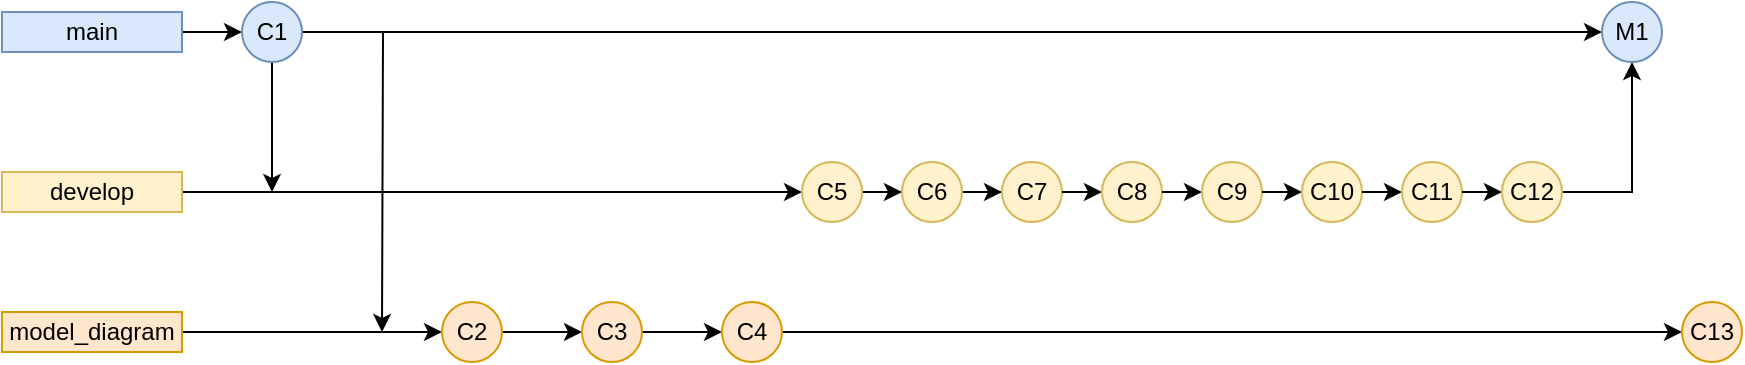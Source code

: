 <mxfile version="20.8.10" type="device"><diagram id="yPxyJZ8AM_hMuL3Unpa9" name="gitflow"><mxGraphModel dx="874" dy="561" grid="1" gridSize="10" guides="1" tooltips="1" connect="1" arrows="1" fold="1" page="1" pageScale="1" pageWidth="850" pageHeight="1100" math="0" shadow="0"><root><mxCell id="0"/><mxCell id="1" parent="0"/><mxCell id="pqEM0l-QrRan-0Vn9kkv-190" style="edgeStyle=orthogonalEdgeStyle;rounded=0;orthogonalLoop=1;jettySize=auto;html=1;exitX=1;exitY=0.5;exitDx=0;exitDy=0;entryX=0;entryY=0.5;entryDx=0;entryDy=0;" parent="1" source="7" target="pqEM0l-QrRan-0Vn9kkv-188" edge="1"><mxGeometry relative="1" as="geometry"/></mxCell><mxCell id="7" value="main" style="text;html=1;strokeColor=#6c8ebf;fillColor=#dae8fc;align=center;verticalAlign=middle;whiteSpace=wrap;rounded=0;" parent="1" vertex="1"><mxGeometry x="40" y="40" width="90" height="20" as="geometry"/></mxCell><mxCell id="pqEM0l-QrRan-0Vn9kkv-194" style="edgeStyle=orthogonalEdgeStyle;rounded=0;orthogonalLoop=1;jettySize=auto;html=1;exitX=1;exitY=0.5;exitDx=0;exitDy=0;" parent="1" source="102" edge="1"><mxGeometry relative="1" as="geometry"><mxPoint x="440" y="130" as="targetPoint"/></mxGeometry></mxCell><mxCell id="102" value="develop" style="text;html=1;strokeColor=#d6b656;fillColor=#fff2cc;align=center;verticalAlign=middle;whiteSpace=wrap;rounded=0;" parent="1" vertex="1"><mxGeometry x="40" y="120" width="90" height="20" as="geometry"/></mxCell><mxCell id="Gikyz8ysj2WtHKZXGGJe-102" style="edgeStyle=orthogonalEdgeStyle;rounded=0;orthogonalLoop=1;jettySize=auto;html=1;" parent="1" source="pqEM0l-QrRan-0Vn9kkv-188" edge="1"><mxGeometry relative="1" as="geometry"><mxPoint x="175" y="130" as="targetPoint"/></mxGeometry></mxCell><mxCell id="Gikyz8ysj2WtHKZXGGJe-104" style="edgeStyle=orthogonalEdgeStyle;rounded=0;orthogonalLoop=1;jettySize=auto;html=1;" parent="1" source="pqEM0l-QrRan-0Vn9kkv-188" edge="1"><mxGeometry relative="1" as="geometry"><mxPoint x="230" y="200" as="targetPoint"/></mxGeometry></mxCell><mxCell id="rJvlNm9ObDPqO7vKXEr3-125" style="edgeStyle=orthogonalEdgeStyle;rounded=0;orthogonalLoop=1;jettySize=auto;html=1;" parent="1" source="pqEM0l-QrRan-0Vn9kkv-188" edge="1"><mxGeometry relative="1" as="geometry"><mxPoint x="840" y="50" as="targetPoint"/></mxGeometry></mxCell><mxCell id="pqEM0l-QrRan-0Vn9kkv-188" value="C1" style="ellipse;whiteSpace=wrap;html=1;aspect=fixed;fillColor=#dae8fc;strokeColor=#6c8ebf;" parent="1" vertex="1"><mxGeometry x="160" y="35" width="30" height="30" as="geometry"/></mxCell><mxCell id="pqEM0l-QrRan-0Vn9kkv-201" style="edgeStyle=orthogonalEdgeStyle;rounded=0;orthogonalLoop=1;jettySize=auto;html=1;" parent="1" source="pqEM0l-QrRan-0Vn9kkv-196" edge="1"><mxGeometry relative="1" as="geometry"><mxPoint x="260" y="200" as="targetPoint"/></mxGeometry></mxCell><mxCell id="pqEM0l-QrRan-0Vn9kkv-196" value="model_diagram" style="rounded=0;whiteSpace=wrap;html=1;fillColor=#ffe6cc;strokeColor=#d79b00;" parent="1" vertex="1"><mxGeometry x="40" y="190" width="90" height="20" as="geometry"/></mxCell><mxCell id="pqEM0l-QrRan-0Vn9kkv-206" style="edgeStyle=orthogonalEdgeStyle;rounded=0;orthogonalLoop=1;jettySize=auto;html=1;" parent="1" source="pqEM0l-QrRan-0Vn9kkv-205" edge="1"><mxGeometry relative="1" as="geometry"><mxPoint x="330" y="200" as="targetPoint"/></mxGeometry></mxCell><mxCell id="pqEM0l-QrRan-0Vn9kkv-205" value="C2" style="ellipse;whiteSpace=wrap;html=1;aspect=fixed;fillColor=#ffe6cc;strokeColor=#d79b00;" parent="1" vertex="1"><mxGeometry x="260" y="185" width="30" height="30" as="geometry"/></mxCell><mxCell id="Gikyz8ysj2WtHKZXGGJe-107" style="edgeStyle=orthogonalEdgeStyle;rounded=0;orthogonalLoop=1;jettySize=auto;html=1;entryX=0;entryY=0.5;entryDx=0;entryDy=0;" parent="1" source="Gikyz8ysj2WtHKZXGGJe-105" target="Gikyz8ysj2WtHKZXGGJe-106" edge="1"><mxGeometry relative="1" as="geometry"/></mxCell><mxCell id="Gikyz8ysj2WtHKZXGGJe-105" value="C3" style="ellipse;whiteSpace=wrap;html=1;aspect=fixed;fillColor=#ffe6cc;strokeColor=#d79b00;" parent="1" vertex="1"><mxGeometry x="330" y="185" width="30" height="30" as="geometry"/></mxCell><mxCell id="demVcD2zg3Aa2aXN3XZ8-102" style="edgeStyle=orthogonalEdgeStyle;rounded=0;orthogonalLoop=1;jettySize=auto;html=1;" edge="1" parent="1" source="Gikyz8ysj2WtHKZXGGJe-106"><mxGeometry relative="1" as="geometry"><mxPoint x="880" y="200" as="targetPoint"/></mxGeometry></mxCell><mxCell id="Gikyz8ysj2WtHKZXGGJe-106" value="C4" style="ellipse;whiteSpace=wrap;html=1;aspect=fixed;fillColor=#ffe6cc;strokeColor=#d79b00;" parent="1" vertex="1"><mxGeometry x="400" y="185" width="30" height="30" as="geometry"/></mxCell><mxCell id="rJvlNm9ObDPqO7vKXEr3-104" style="edgeStyle=orthogonalEdgeStyle;rounded=0;orthogonalLoop=1;jettySize=auto;html=1;entryX=0;entryY=0.5;entryDx=0;entryDy=0;" parent="1" source="rJvlNm9ObDPqO7vKXEr3-102" target="rJvlNm9ObDPqO7vKXEr3-103" edge="1"><mxGeometry relative="1" as="geometry"/></mxCell><mxCell id="rJvlNm9ObDPqO7vKXEr3-102" value="C5" style="ellipse;whiteSpace=wrap;html=1;aspect=fixed;fillColor=#fff2cc;strokeColor=#d6b656;" parent="1" vertex="1"><mxGeometry x="440" y="115" width="30" height="30" as="geometry"/></mxCell><mxCell id="rJvlNm9ObDPqO7vKXEr3-106" style="edgeStyle=orthogonalEdgeStyle;rounded=0;orthogonalLoop=1;jettySize=auto;html=1;entryX=0;entryY=0.5;entryDx=0;entryDy=0;" parent="1" source="rJvlNm9ObDPqO7vKXEr3-103" target="rJvlNm9ObDPqO7vKXEr3-105" edge="1"><mxGeometry relative="1" as="geometry"/></mxCell><mxCell id="rJvlNm9ObDPqO7vKXEr3-103" value="C6" style="ellipse;whiteSpace=wrap;html=1;aspect=fixed;fillColor=#fff2cc;strokeColor=#d6b656;" parent="1" vertex="1"><mxGeometry x="490" y="115" width="30" height="30" as="geometry"/></mxCell><mxCell id="rJvlNm9ObDPqO7vKXEr3-105" value="C7" style="ellipse;whiteSpace=wrap;html=1;aspect=fixed;fillColor=#fff2cc;strokeColor=#d6b656;" parent="1" vertex="1"><mxGeometry x="540" y="115" width="30" height="30" as="geometry"/></mxCell><mxCell id="rJvlNm9ObDPqO7vKXEr3-109" style="edgeStyle=orthogonalEdgeStyle;rounded=0;orthogonalLoop=1;jettySize=auto;html=1;entryX=0;entryY=0.5;entryDx=0;entryDy=0;" parent="1" target="rJvlNm9ObDPqO7vKXEr3-110" edge="1"><mxGeometry relative="1" as="geometry"><mxPoint x="570" y="130" as="sourcePoint"/></mxGeometry></mxCell><mxCell id="rJvlNm9ObDPqO7vKXEr3-110" value="C8" style="ellipse;whiteSpace=wrap;html=1;aspect=fixed;fillColor=#fff2cc;strokeColor=#d6b656;" parent="1" vertex="1"><mxGeometry x="590" y="115" width="30" height="30" as="geometry"/></mxCell><mxCell id="rJvlNm9ObDPqO7vKXEr3-117" style="edgeStyle=orthogonalEdgeStyle;rounded=0;orthogonalLoop=1;jettySize=auto;html=1;entryX=0;entryY=0.5;entryDx=0;entryDy=0;" parent="1" target="rJvlNm9ObDPqO7vKXEr3-118" edge="1"><mxGeometry relative="1" as="geometry"><mxPoint x="620.0" y="130" as="sourcePoint"/></mxGeometry></mxCell><mxCell id="rJvlNm9ObDPqO7vKXEr3-118" value="C9" style="ellipse;whiteSpace=wrap;html=1;aspect=fixed;fillColor=#fff2cc;strokeColor=#d6b656;" parent="1" vertex="1"><mxGeometry x="640" y="115" width="30" height="30" as="geometry"/></mxCell><mxCell id="rJvlNm9ObDPqO7vKXEr3-119" style="edgeStyle=orthogonalEdgeStyle;rounded=0;orthogonalLoop=1;jettySize=auto;html=1;entryX=0;entryY=0.5;entryDx=0;entryDy=0;" parent="1" target="rJvlNm9ObDPqO7vKXEr3-120" edge="1"><mxGeometry relative="1" as="geometry"><mxPoint x="670" y="130" as="sourcePoint"/></mxGeometry></mxCell><mxCell id="rJvlNm9ObDPqO7vKXEr3-120" value="C10" style="ellipse;whiteSpace=wrap;html=1;aspect=fixed;fillColor=#fff2cc;strokeColor=#d6b656;" parent="1" vertex="1"><mxGeometry x="690" y="115" width="30" height="30" as="geometry"/></mxCell><mxCell id="rJvlNm9ObDPqO7vKXEr3-121" style="edgeStyle=orthogonalEdgeStyle;rounded=0;orthogonalLoop=1;jettySize=auto;html=1;entryX=0;entryY=0.5;entryDx=0;entryDy=0;" parent="1" target="rJvlNm9ObDPqO7vKXEr3-122" edge="1"><mxGeometry relative="1" as="geometry"><mxPoint x="720" y="130" as="sourcePoint"/></mxGeometry></mxCell><mxCell id="rJvlNm9ObDPqO7vKXEr3-122" value="C11" style="ellipse;whiteSpace=wrap;html=1;aspect=fixed;fillColor=#fff2cc;strokeColor=#d6b656;" parent="1" vertex="1"><mxGeometry x="740" y="115" width="30" height="30" as="geometry"/></mxCell><mxCell id="rJvlNm9ObDPqO7vKXEr3-123" style="edgeStyle=orthogonalEdgeStyle;rounded=0;orthogonalLoop=1;jettySize=auto;html=1;entryX=0;entryY=0.5;entryDx=0;entryDy=0;" parent="1" target="rJvlNm9ObDPqO7vKXEr3-124" edge="1"><mxGeometry relative="1" as="geometry"><mxPoint x="770" y="130" as="sourcePoint"/></mxGeometry></mxCell><mxCell id="rJvlNm9ObDPqO7vKXEr3-127" style="edgeStyle=orthogonalEdgeStyle;rounded=0;orthogonalLoop=1;jettySize=auto;html=1;entryX=0.5;entryY=1;entryDx=0;entryDy=0;" parent="1" source="rJvlNm9ObDPqO7vKXEr3-124" target="rJvlNm9ObDPqO7vKXEr3-126" edge="1"><mxGeometry relative="1" as="geometry"/></mxCell><mxCell id="rJvlNm9ObDPqO7vKXEr3-124" value="C12" style="ellipse;whiteSpace=wrap;html=1;aspect=fixed;fillColor=#fff2cc;strokeColor=#d6b656;" parent="1" vertex="1"><mxGeometry x="790" y="115" width="30" height="30" as="geometry"/></mxCell><mxCell id="rJvlNm9ObDPqO7vKXEr3-126" value="M1" style="ellipse;whiteSpace=wrap;html=1;aspect=fixed;fillColor=#dae8fc;strokeColor=#6c8ebf;" parent="1" vertex="1"><mxGeometry x="840" y="35" width="30" height="30" as="geometry"/></mxCell><mxCell id="demVcD2zg3Aa2aXN3XZ8-103" value="C13" style="ellipse;whiteSpace=wrap;html=1;aspect=fixed;fillColor=#ffe6cc;strokeColor=#d79b00;" vertex="1" parent="1"><mxGeometry x="880" y="185" width="30" height="30" as="geometry"/></mxCell></root></mxGraphModel></diagram></mxfile>